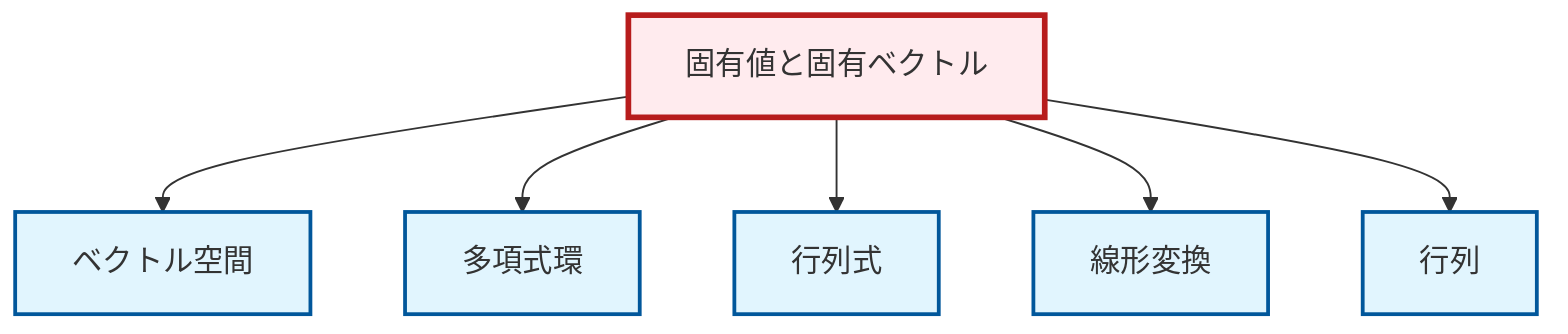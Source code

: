 graph TD
    classDef definition fill:#e1f5fe,stroke:#01579b,stroke-width:2px
    classDef theorem fill:#f3e5f5,stroke:#4a148c,stroke-width:2px
    classDef axiom fill:#fff3e0,stroke:#e65100,stroke-width:2px
    classDef example fill:#e8f5e9,stroke:#1b5e20,stroke-width:2px
    classDef current fill:#ffebee,stroke:#b71c1c,stroke-width:3px
    def-vector-space["ベクトル空間"]:::definition
    def-polynomial-ring["多項式環"]:::definition
    def-linear-transformation["線形変換"]:::definition
    def-matrix["行列"]:::definition
    def-determinant["行列式"]:::definition
    def-eigenvalue-eigenvector["固有値と固有ベクトル"]:::definition
    def-eigenvalue-eigenvector --> def-vector-space
    def-eigenvalue-eigenvector --> def-polynomial-ring
    def-eigenvalue-eigenvector --> def-determinant
    def-eigenvalue-eigenvector --> def-linear-transformation
    def-eigenvalue-eigenvector --> def-matrix
    class def-eigenvalue-eigenvector current